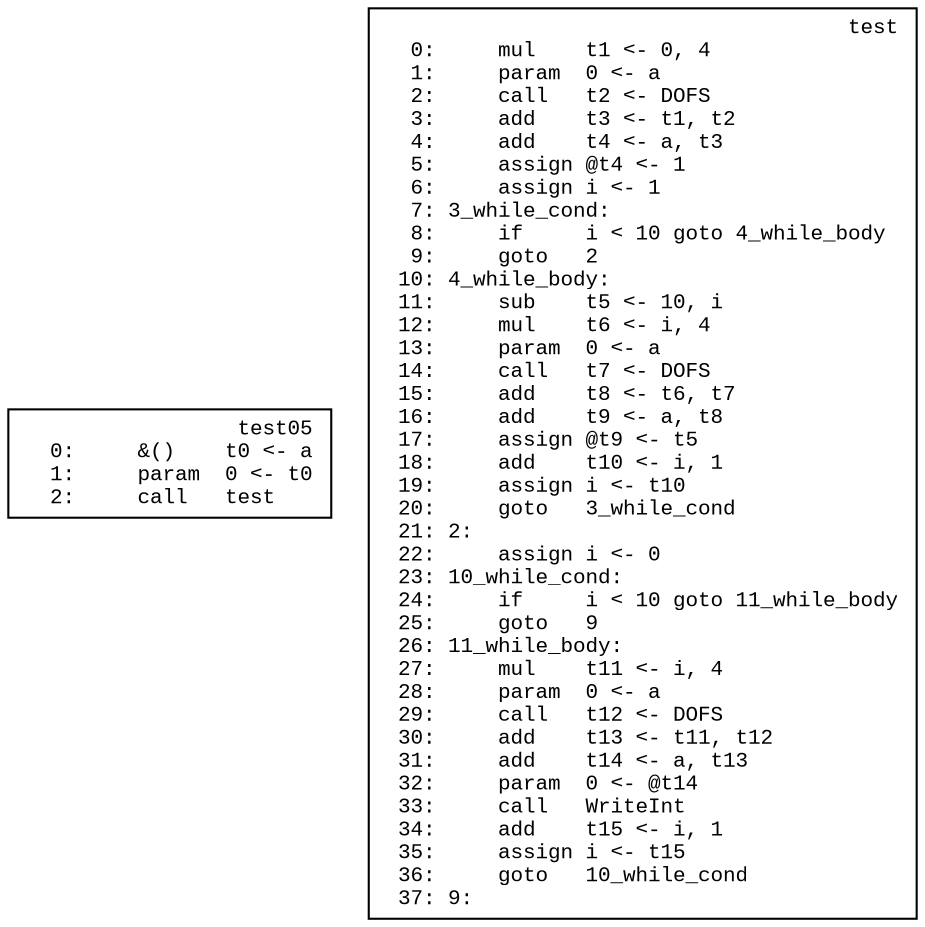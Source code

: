 digraph IR {
  graph [fontname="Times New Roman",fontsize=10];
  node  [fontname="Courier New",fontsize=10];
  edge  [fontname="Times New Roman",fontsize=10];

  // scope 'test05'
  test05_cb [label="test05\r  0:     &()    t0 <- a\l  1:     param  0 <- t0\l  2:     call   test\l",shape=box]
  // scope 'test'
  test_cb [label="test\r  0:     mul    t1 <- 0, 4\l  1:     param  0 <- a\l  2:     call   t2 <- DOFS\l  3:     add    t3 <- t1, t2\l  4:     add    t4 <- a, t3\l  5:     assign @t4 <- 1\l  6:     assign i <- 1\l  7: 3_while_cond:\l  8:     if     i < 10 goto 4_while_body\l  9:     goto   2\l 10: 4_while_body:\l 11:     sub    t5 <- 10, i\l 12:     mul    t6 <- i, 4\l 13:     param  0 <- a\l 14:     call   t7 <- DOFS\l 15:     add    t8 <- t6, t7\l 16:     add    t9 <- a, t8\l 17:     assign @t9 <- t5\l 18:     add    t10 <- i, 1\l 19:     assign i <- t10\l 20:     goto   3_while_cond\l 21: 2:\l 22:     assign i <- 0\l 23: 10_while_cond:\l 24:     if     i < 10 goto 11_while_body\l 25:     goto   9\l 26: 11_while_body:\l 27:     mul    t11 <- i, 4\l 28:     param  0 <- a\l 29:     call   t12 <- DOFS\l 30:     add    t13 <- t11, t12\l 31:     add    t14 <- a, t13\l 32:     param  0 <- @t14\l 33:     call   WriteInt\l 34:     add    t15 <- i, 1\l 35:     assign i <- t15\l 36:     goto   10_while_cond\l 37: 9:\l",shape=box]
}

